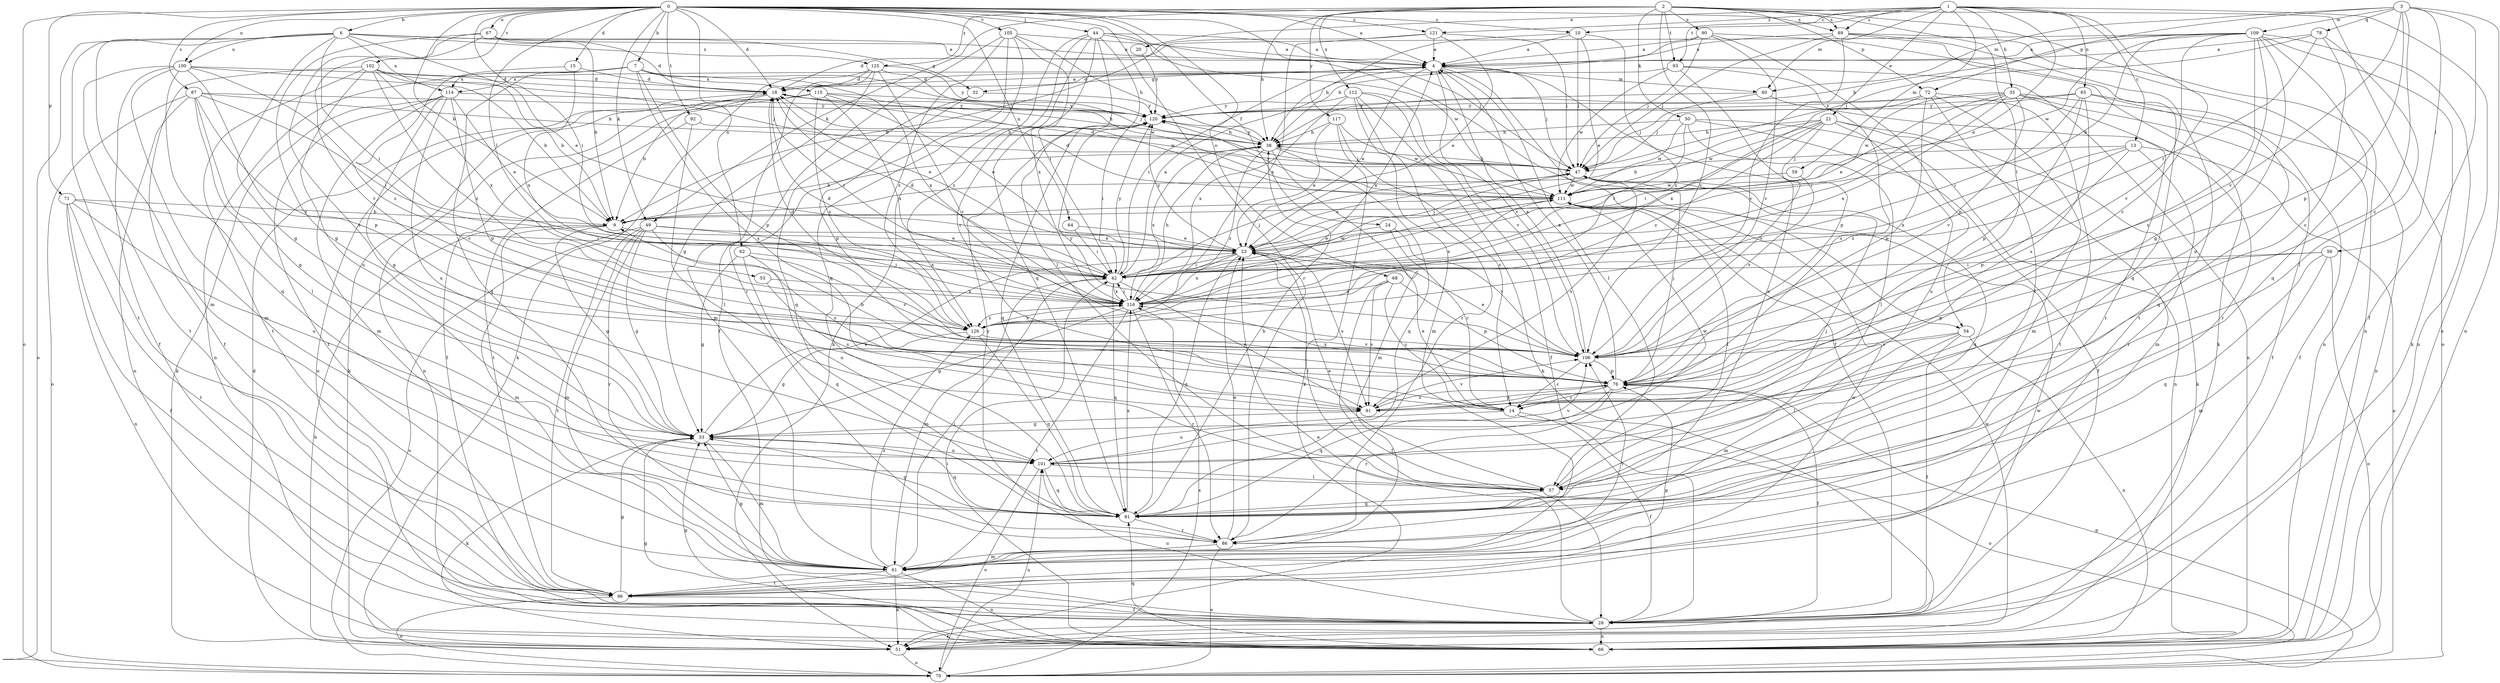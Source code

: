 strict digraph  {
0;
1;
2;
3;
4;
6;
7;
9;
10;
13;
14;
15;
18;
20;
21;
23;
24;
28;
32;
33;
35;
38;
42;
44;
47;
49;
50;
51;
53;
54;
56;
57;
59;
60;
61;
62;
64;
65;
66;
67;
68;
70;
71;
72;
76;
78;
81;
86;
87;
89;
90;
91;
92;
93;
96;
100;
101;
102;
105;
106;
109;
111;
112;
114;
115;
116;
117;
120;
121;
125;
126;
0 -> 4  [label=a];
0 -> 6  [label=b];
0 -> 7  [label=b];
0 -> 9  [label=b];
0 -> 10  [label=c];
0 -> 15  [label=d];
0 -> 18  [label=d];
0 -> 24  [label=f];
0 -> 42  [label=i];
0 -> 44  [label=j];
0 -> 49  [label=k];
0 -> 53  [label=l];
0 -> 54  [label=l];
0 -> 62  [label=n];
0 -> 64  [label=n];
0 -> 67  [label=o];
0 -> 68  [label=o];
0 -> 70  [label=o];
0 -> 71  [label=p];
0 -> 86  [label=r];
0 -> 87  [label=s];
0 -> 89  [label=s];
0 -> 92  [label=t];
0 -> 100  [label=u];
0 -> 102  [label=v];
0 -> 105  [label=v];
0 -> 121  [label=z];
1 -> 10  [label=c];
1 -> 13  [label=c];
1 -> 14  [label=c];
1 -> 20  [label=e];
1 -> 21  [label=e];
1 -> 23  [label=e];
1 -> 35  [label=h];
1 -> 59  [label=m];
1 -> 60  [label=m];
1 -> 65  [label=n];
1 -> 66  [label=n];
1 -> 89  [label=s];
1 -> 93  [label=t];
1 -> 121  [label=z];
2 -> 38  [label=h];
2 -> 49  [label=k];
2 -> 50  [label=k];
2 -> 54  [label=l];
2 -> 66  [label=n];
2 -> 70  [label=o];
2 -> 72  [label=p];
2 -> 89  [label=s];
2 -> 90  [label=s];
2 -> 93  [label=t];
2 -> 106  [label=v];
2 -> 112  [label=x];
2 -> 117  [label=y];
2 -> 125  [label=z];
3 -> 14  [label=c];
3 -> 28  [label=f];
3 -> 56  [label=l];
3 -> 60  [label=m];
3 -> 66  [label=n];
3 -> 72  [label=p];
3 -> 76  [label=p];
3 -> 78  [label=q];
3 -> 106  [label=v];
3 -> 109  [label=w];
4 -> 18  [label=d];
4 -> 23  [label=e];
4 -> 28  [label=f];
4 -> 32  [label=g];
4 -> 42  [label=i];
4 -> 47  [label=j];
4 -> 57  [label=l];
4 -> 60  [label=m];
4 -> 106  [label=v];
4 -> 114  [label=x];
6 -> 4  [label=a];
6 -> 23  [label=e];
6 -> 32  [label=g];
6 -> 33  [label=g];
6 -> 42  [label=i];
6 -> 61  [label=m];
6 -> 70  [label=o];
6 -> 96  [label=t];
6 -> 100  [label=u];
6 -> 114  [label=x];
6 -> 125  [label=z];
7 -> 47  [label=j];
7 -> 66  [label=n];
7 -> 76  [label=p];
7 -> 81  [label=q];
7 -> 91  [label=s];
7 -> 114  [label=x];
7 -> 115  [label=x];
7 -> 116  [label=x];
9 -> 23  [label=e];
9 -> 33  [label=g];
9 -> 38  [label=h];
9 -> 61  [label=m];
10 -> 4  [label=a];
10 -> 23  [label=e];
10 -> 38  [label=h];
10 -> 47  [label=j];
10 -> 126  [label=z];
13 -> 47  [label=j];
13 -> 70  [label=o];
13 -> 76  [label=p];
13 -> 86  [label=r];
13 -> 116  [label=x];
13 -> 126  [label=z];
14 -> 23  [label=e];
14 -> 28  [label=f];
14 -> 70  [label=o];
14 -> 101  [label=u];
15 -> 14  [label=c];
15 -> 18  [label=d];
15 -> 116  [label=x];
18 -> 4  [label=a];
18 -> 9  [label=b];
18 -> 23  [label=e];
18 -> 38  [label=h];
18 -> 42  [label=i];
18 -> 66  [label=n];
18 -> 120  [label=y];
20 -> 120  [label=y];
21 -> 9  [label=b];
21 -> 38  [label=h];
21 -> 42  [label=i];
21 -> 51  [label=k];
21 -> 61  [label=m];
21 -> 101  [label=u];
21 -> 106  [label=v];
21 -> 111  [label=w];
21 -> 126  [label=z];
23 -> 42  [label=i];
23 -> 47  [label=j];
23 -> 57  [label=l];
23 -> 81  [label=q];
23 -> 91  [label=s];
23 -> 116  [label=x];
23 -> 120  [label=y];
24 -> 14  [label=c];
24 -> 23  [label=e];
24 -> 106  [label=v];
28 -> 23  [label=e];
28 -> 33  [label=g];
28 -> 51  [label=k];
28 -> 66  [label=n];
28 -> 101  [label=u];
28 -> 111  [label=w];
32 -> 76  [label=p];
32 -> 81  [label=q];
32 -> 120  [label=y];
33 -> 23  [label=e];
33 -> 51  [label=k];
33 -> 61  [label=m];
33 -> 81  [label=q];
33 -> 101  [label=u];
35 -> 23  [label=e];
35 -> 28  [label=f];
35 -> 42  [label=i];
35 -> 66  [label=n];
35 -> 86  [label=r];
35 -> 106  [label=v];
35 -> 111  [label=w];
35 -> 116  [label=x];
35 -> 120  [label=y];
38 -> 47  [label=j];
38 -> 61  [label=m];
38 -> 81  [label=q];
38 -> 116  [label=x];
38 -> 120  [label=y];
38 -> 126  [label=z];
42 -> 4  [label=a];
42 -> 18  [label=d];
42 -> 47  [label=j];
42 -> 61  [label=m];
42 -> 81  [label=q];
42 -> 91  [label=s];
42 -> 111  [label=w];
42 -> 116  [label=x];
42 -> 120  [label=y];
44 -> 4  [label=a];
44 -> 14  [label=c];
44 -> 47  [label=j];
44 -> 51  [label=k];
44 -> 57  [label=l];
44 -> 81  [label=q];
44 -> 111  [label=w];
44 -> 116  [label=x];
44 -> 126  [label=z];
47 -> 18  [label=d];
47 -> 23  [label=e];
47 -> 38  [label=h];
47 -> 81  [label=q];
47 -> 91  [label=s];
47 -> 111  [label=w];
49 -> 23  [label=e];
49 -> 33  [label=g];
49 -> 61  [label=m];
49 -> 70  [label=o];
49 -> 86  [label=r];
49 -> 91  [label=s];
49 -> 96  [label=t];
49 -> 116  [label=x];
50 -> 28  [label=f];
50 -> 38  [label=h];
50 -> 42  [label=i];
50 -> 57  [label=l];
50 -> 66  [label=n];
50 -> 111  [label=w];
51 -> 9  [label=b];
51 -> 18  [label=d];
51 -> 70  [label=o];
51 -> 111  [label=w];
53 -> 91  [label=s];
53 -> 116  [label=x];
54 -> 28  [label=f];
54 -> 57  [label=l];
54 -> 61  [label=m];
54 -> 66  [label=n];
54 -> 106  [label=v];
56 -> 42  [label=i];
56 -> 61  [label=m];
56 -> 70  [label=o];
56 -> 76  [label=p];
56 -> 81  [label=q];
57 -> 23  [label=e];
57 -> 47  [label=j];
57 -> 81  [label=q];
59 -> 106  [label=v];
59 -> 111  [label=w];
60 -> 47  [label=j];
60 -> 86  [label=r];
60 -> 120  [label=y];
61 -> 33  [label=g];
61 -> 42  [label=i];
61 -> 51  [label=k];
61 -> 66  [label=n];
61 -> 96  [label=t];
61 -> 106  [label=v];
61 -> 126  [label=z];
62 -> 33  [label=g];
62 -> 42  [label=i];
62 -> 81  [label=q];
62 -> 101  [label=u];
62 -> 106  [label=v];
64 -> 23  [label=e];
64 -> 42  [label=i];
65 -> 28  [label=f];
65 -> 42  [label=i];
65 -> 47  [label=j];
65 -> 76  [label=p];
65 -> 81  [label=q];
65 -> 91  [label=s];
65 -> 120  [label=y];
66 -> 33  [label=g];
66 -> 42  [label=i];
66 -> 81  [label=q];
67 -> 4  [label=a];
67 -> 9  [label=b];
67 -> 18  [label=d];
67 -> 33  [label=g];
67 -> 91  [label=s];
67 -> 106  [label=v];
68 -> 14  [label=c];
68 -> 28  [label=f];
68 -> 76  [label=p];
68 -> 91  [label=s];
68 -> 116  [label=x];
70 -> 76  [label=p];
70 -> 101  [label=u];
70 -> 116  [label=x];
71 -> 9  [label=b];
71 -> 28  [label=f];
71 -> 42  [label=i];
71 -> 66  [label=n];
71 -> 96  [label=t];
71 -> 101  [label=u];
72 -> 57  [label=l];
72 -> 61  [label=m];
72 -> 76  [label=p];
72 -> 96  [label=t];
72 -> 116  [label=x];
72 -> 120  [label=y];
76 -> 4  [label=a];
76 -> 9  [label=b];
76 -> 14  [label=c];
76 -> 28  [label=f];
76 -> 47  [label=j];
76 -> 81  [label=q];
76 -> 86  [label=r];
76 -> 91  [label=s];
76 -> 116  [label=x];
78 -> 4  [label=a];
78 -> 14  [label=c];
78 -> 42  [label=i];
78 -> 47  [label=j];
78 -> 57  [label=l];
81 -> 4  [label=a];
81 -> 33  [label=g];
81 -> 38  [label=h];
81 -> 86  [label=r];
81 -> 116  [label=x];
86 -> 23  [label=e];
86 -> 61  [label=m];
86 -> 70  [label=o];
86 -> 120  [label=y];
87 -> 33  [label=g];
87 -> 38  [label=h];
87 -> 42  [label=i];
87 -> 57  [label=l];
87 -> 66  [label=n];
87 -> 70  [label=o];
87 -> 120  [label=y];
87 -> 126  [label=z];
89 -> 4  [label=a];
89 -> 47  [label=j];
89 -> 51  [label=k];
89 -> 66  [label=n];
89 -> 96  [label=t];
89 -> 106  [label=v];
90 -> 4  [label=a];
90 -> 38  [label=h];
90 -> 47  [label=j];
90 -> 76  [label=p];
90 -> 81  [label=q];
90 -> 106  [label=v];
91 -> 33  [label=g];
91 -> 76  [label=p];
91 -> 106  [label=v];
92 -> 38  [label=h];
92 -> 57  [label=l];
92 -> 96  [label=t];
93 -> 18  [label=d];
93 -> 66  [label=n];
93 -> 76  [label=p];
93 -> 91  [label=s];
93 -> 111  [label=w];
96 -> 28  [label=f];
96 -> 33  [label=g];
96 -> 70  [label=o];
96 -> 76  [label=p];
96 -> 111  [label=w];
100 -> 9  [label=b];
100 -> 18  [label=d];
100 -> 28  [label=f];
100 -> 61  [label=m];
100 -> 76  [label=p];
100 -> 81  [label=q];
100 -> 96  [label=t];
100 -> 126  [label=z];
101 -> 57  [label=l];
101 -> 70  [label=o];
101 -> 81  [label=q];
101 -> 106  [label=v];
101 -> 111  [label=w];
102 -> 9  [label=b];
102 -> 18  [label=d];
102 -> 28  [label=f];
102 -> 47  [label=j];
102 -> 96  [label=t];
102 -> 101  [label=u];
102 -> 116  [label=x];
102 -> 126  [label=z];
105 -> 4  [label=a];
105 -> 28  [label=f];
105 -> 38  [label=h];
105 -> 42  [label=i];
105 -> 81  [label=q];
105 -> 86  [label=r];
105 -> 126  [label=z];
106 -> 4  [label=a];
106 -> 14  [label=c];
106 -> 23  [label=e];
106 -> 76  [label=p];
106 -> 120  [label=y];
109 -> 4  [label=a];
109 -> 9  [label=b];
109 -> 18  [label=d];
109 -> 33  [label=g];
109 -> 38  [label=h];
109 -> 51  [label=k];
109 -> 66  [label=n];
109 -> 81  [label=q];
109 -> 91  [label=s];
109 -> 101  [label=u];
109 -> 106  [label=v];
109 -> 111  [label=w];
111 -> 9  [label=b];
111 -> 18  [label=d];
111 -> 42  [label=i];
111 -> 57  [label=l];
111 -> 116  [label=x];
111 -> 120  [label=y];
112 -> 28  [label=f];
112 -> 51  [label=k];
112 -> 61  [label=m];
112 -> 86  [label=r];
112 -> 106  [label=v];
112 -> 116  [label=x];
112 -> 120  [label=y];
114 -> 23  [label=e];
114 -> 33  [label=g];
114 -> 51  [label=k];
114 -> 61  [label=m];
114 -> 76  [label=p];
114 -> 96  [label=t];
114 -> 101  [label=u];
114 -> 120  [label=y];
115 -> 23  [label=e];
115 -> 28  [label=f];
115 -> 51  [label=k];
115 -> 66  [label=n];
115 -> 111  [label=w];
115 -> 116  [label=x];
115 -> 120  [label=y];
115 -> 126  [label=z];
116 -> 4  [label=a];
116 -> 18  [label=d];
116 -> 33  [label=g];
116 -> 38  [label=h];
116 -> 42  [label=i];
116 -> 86  [label=r];
116 -> 96  [label=t];
116 -> 126  [label=z];
117 -> 14  [label=c];
117 -> 23  [label=e];
117 -> 38  [label=h];
117 -> 51  [label=k];
117 -> 111  [label=w];
120 -> 38  [label=h];
120 -> 42  [label=i];
120 -> 81  [label=q];
121 -> 4  [label=a];
121 -> 9  [label=b];
121 -> 23  [label=e];
121 -> 47  [label=j];
121 -> 116  [label=x];
125 -> 18  [label=d];
125 -> 33  [label=g];
125 -> 51  [label=k];
125 -> 61  [label=m];
125 -> 106  [label=v];
125 -> 111  [label=w];
125 -> 120  [label=y];
126 -> 18  [label=d];
126 -> 33  [label=g];
126 -> 81  [label=q];
126 -> 106  [label=v];
126 -> 116  [label=x];
}
